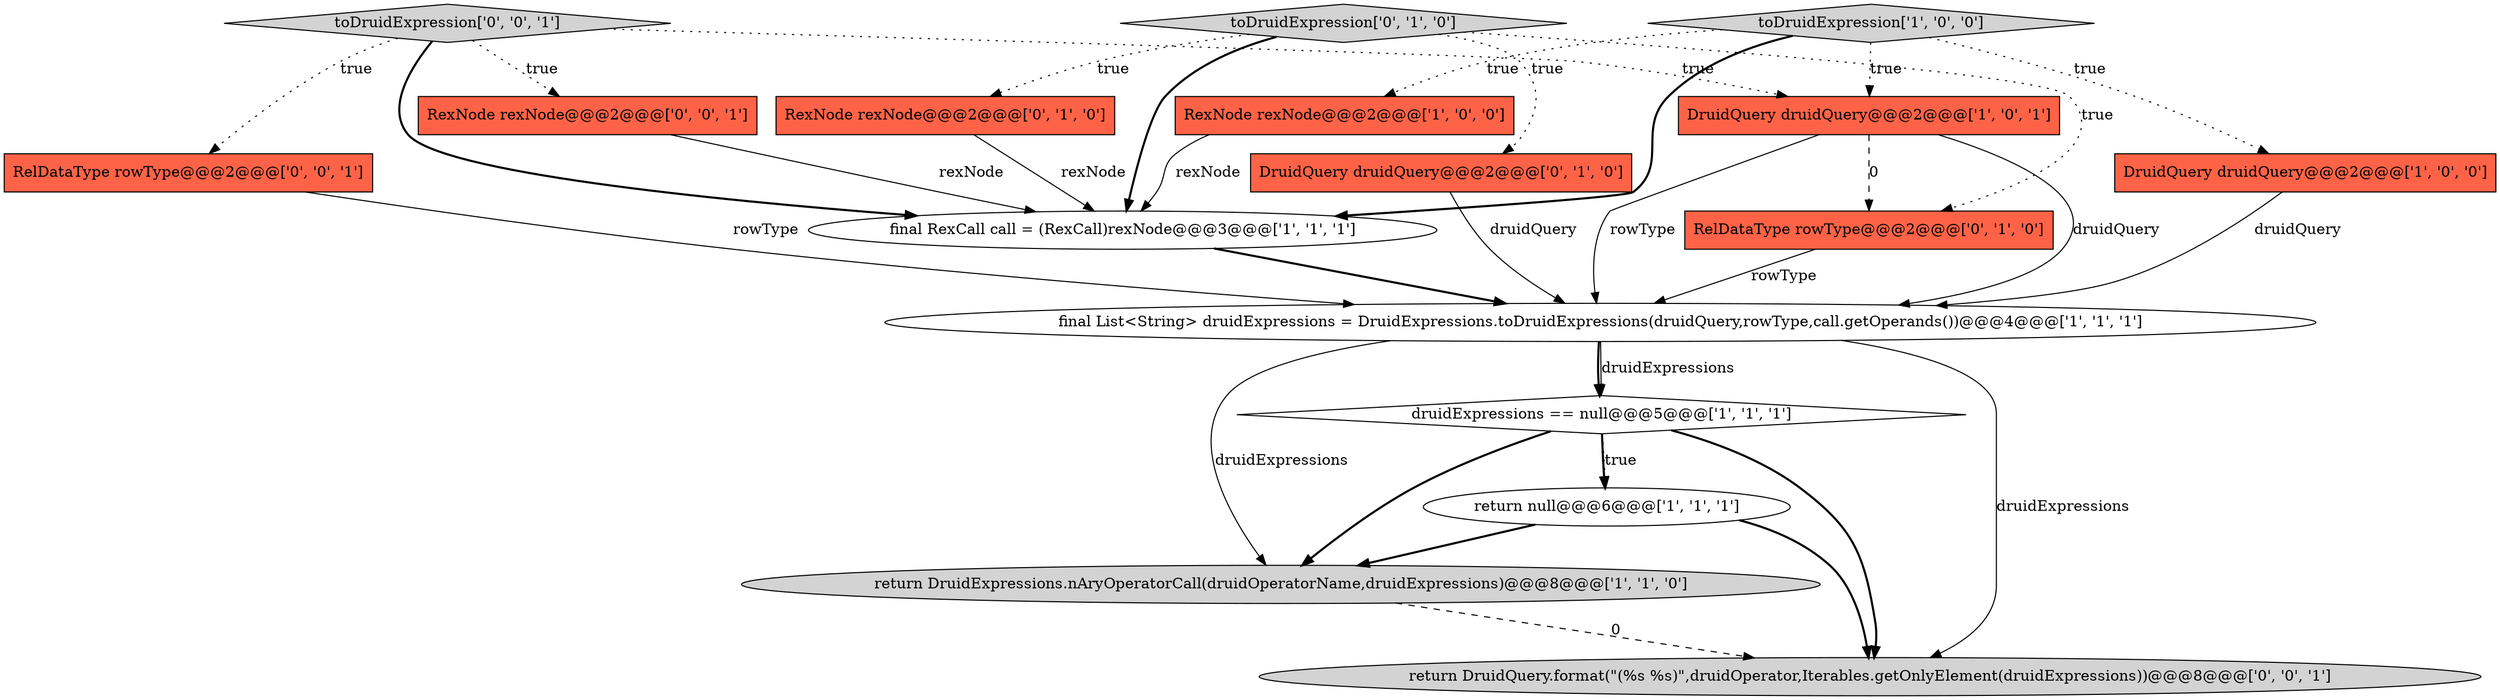 digraph {
1 [style = filled, label = "RexNode rexNode@@@2@@@['1', '0', '0']", fillcolor = tomato, shape = box image = "AAA0AAABBB1BBB"];
5 [style = filled, label = "return null@@@6@@@['1', '1', '1']", fillcolor = white, shape = ellipse image = "AAA0AAABBB1BBB"];
8 [style = filled, label = "DruidQuery druidQuery@@@2@@@['1', '0', '1']", fillcolor = tomato, shape = box image = "AAA0AAABBB1BBB"];
16 [style = filled, label = "toDruidExpression['0', '0', '1']", fillcolor = lightgray, shape = diamond image = "AAA0AAABBB3BBB"];
11 [style = filled, label = "toDruidExpression['0', '1', '0']", fillcolor = lightgray, shape = diamond image = "AAA0AAABBB2BBB"];
14 [style = filled, label = "RelDataType rowType@@@2@@@['0', '0', '1']", fillcolor = tomato, shape = box image = "AAA0AAABBB3BBB"];
0 [style = filled, label = "toDruidExpression['1', '0', '0']", fillcolor = lightgray, shape = diamond image = "AAA0AAABBB1BBB"];
3 [style = filled, label = "druidExpressions == null@@@5@@@['1', '1', '1']", fillcolor = white, shape = diamond image = "AAA0AAABBB1BBB"];
7 [style = filled, label = "return DruidExpressions.nAryOperatorCall(druidOperatorName,druidExpressions)@@@8@@@['1', '1', '0']", fillcolor = lightgray, shape = ellipse image = "AAA0AAABBB1BBB"];
6 [style = filled, label = "final RexCall call = (RexCall)rexNode@@@3@@@['1', '1', '1']", fillcolor = white, shape = ellipse image = "AAA0AAABBB1BBB"];
2 [style = filled, label = "final List<String> druidExpressions = DruidExpressions.toDruidExpressions(druidQuery,rowType,call.getOperands())@@@4@@@['1', '1', '1']", fillcolor = white, shape = ellipse image = "AAA0AAABBB1BBB"];
13 [style = filled, label = "RexNode rexNode@@@2@@@['0', '0', '1']", fillcolor = tomato, shape = box image = "AAA0AAABBB3BBB"];
4 [style = filled, label = "DruidQuery druidQuery@@@2@@@['1', '0', '0']", fillcolor = tomato, shape = box image = "AAA0AAABBB1BBB"];
10 [style = filled, label = "RexNode rexNode@@@2@@@['0', '1', '0']", fillcolor = tomato, shape = box image = "AAA0AAABBB2BBB"];
15 [style = filled, label = "return DruidQuery.format(\"(%s %s)\",druidOperator,Iterables.getOnlyElement(druidExpressions))@@@8@@@['0', '0', '1']", fillcolor = lightgray, shape = ellipse image = "AAA0AAABBB3BBB"];
12 [style = filled, label = "RelDataType rowType@@@2@@@['0', '1', '0']", fillcolor = tomato, shape = box image = "AAA1AAABBB2BBB"];
9 [style = filled, label = "DruidQuery druidQuery@@@2@@@['0', '1', '0']", fillcolor = tomato, shape = box image = "AAA0AAABBB2BBB"];
0->6 [style = bold, label=""];
11->9 [style = dotted, label="true"];
9->2 [style = solid, label="druidQuery"];
14->2 [style = solid, label="rowType"];
0->1 [style = dotted, label="true"];
7->15 [style = dashed, label="0"];
11->10 [style = dotted, label="true"];
11->12 [style = dotted, label="true"];
0->8 [style = dotted, label="true"];
8->2 [style = solid, label="druidQuery"];
4->2 [style = solid, label="druidQuery"];
16->14 [style = dotted, label="true"];
2->7 [style = solid, label="druidExpressions"];
16->13 [style = dotted, label="true"];
11->6 [style = bold, label=""];
3->7 [style = bold, label=""];
13->6 [style = solid, label="rexNode"];
3->5 [style = bold, label=""];
12->2 [style = solid, label="rowType"];
6->2 [style = bold, label=""];
10->6 [style = solid, label="rexNode"];
2->3 [style = bold, label=""];
8->12 [style = dashed, label="0"];
2->15 [style = solid, label="druidExpressions"];
1->6 [style = solid, label="rexNode"];
16->6 [style = bold, label=""];
3->15 [style = bold, label=""];
2->3 [style = solid, label="druidExpressions"];
16->8 [style = dotted, label="true"];
0->4 [style = dotted, label="true"];
8->2 [style = solid, label="rowType"];
3->5 [style = dotted, label="true"];
5->7 [style = bold, label=""];
5->15 [style = bold, label=""];
}
